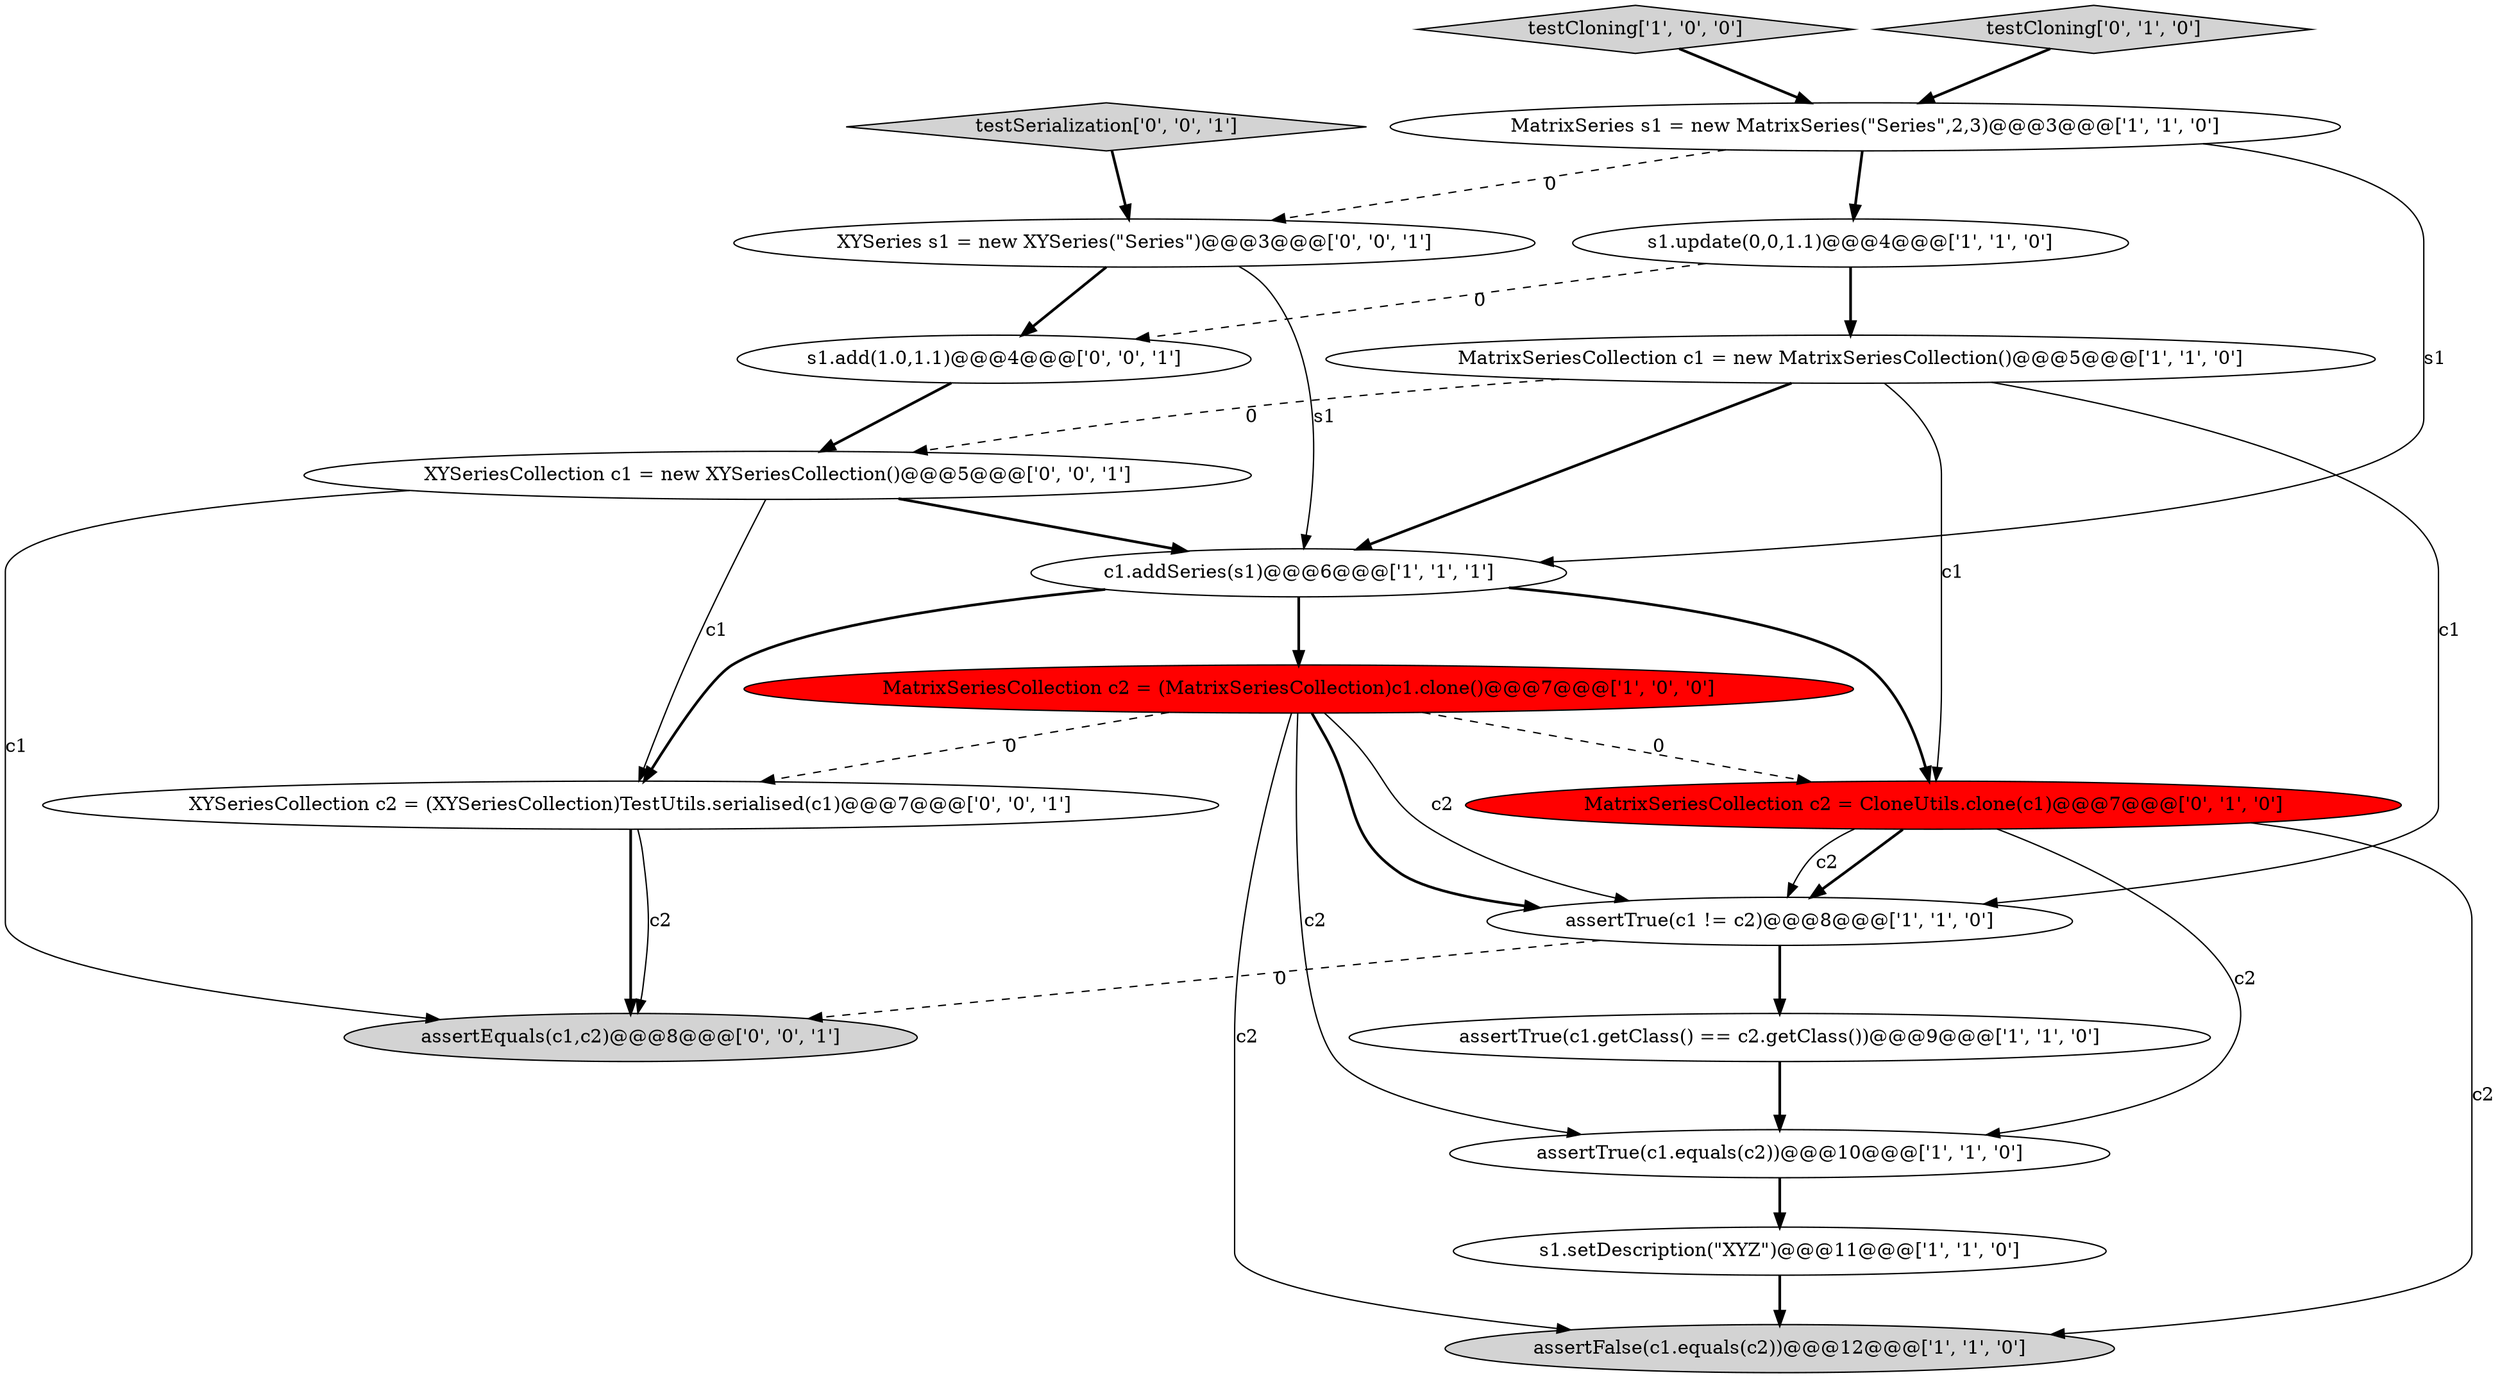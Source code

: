 digraph {
5 [style = filled, label = "MatrixSeriesCollection c2 = (MatrixSeriesCollection)c1.clone()@@@7@@@['1', '0', '0']", fillcolor = red, shape = ellipse image = "AAA1AAABBB1BBB"];
2 [style = filled, label = "MatrixSeriesCollection c1 = new MatrixSeriesCollection()@@@5@@@['1', '1', '0']", fillcolor = white, shape = ellipse image = "AAA0AAABBB1BBB"];
1 [style = filled, label = "testCloning['1', '0', '0']", fillcolor = lightgray, shape = diamond image = "AAA0AAABBB1BBB"];
3 [style = filled, label = "MatrixSeries s1 = new MatrixSeries(\"Series\",2,3)@@@3@@@['1', '1', '0']", fillcolor = white, shape = ellipse image = "AAA0AAABBB1BBB"];
7 [style = filled, label = "assertFalse(c1.equals(c2))@@@12@@@['1', '1', '0']", fillcolor = lightgray, shape = ellipse image = "AAA0AAABBB1BBB"];
14 [style = filled, label = "s1.add(1.0,1.1)@@@4@@@['0', '0', '1']", fillcolor = white, shape = ellipse image = "AAA0AAABBB3BBB"];
0 [style = filled, label = "c1.addSeries(s1)@@@6@@@['1', '1', '1']", fillcolor = white, shape = ellipse image = "AAA0AAABBB1BBB"];
9 [style = filled, label = "assertTrue(c1 != c2)@@@8@@@['1', '1', '0']", fillcolor = white, shape = ellipse image = "AAA0AAABBB1BBB"];
15 [style = filled, label = "testSerialization['0', '0', '1']", fillcolor = lightgray, shape = diamond image = "AAA0AAABBB3BBB"];
11 [style = filled, label = "MatrixSeriesCollection c2 = CloneUtils.clone(c1)@@@7@@@['0', '1', '0']", fillcolor = red, shape = ellipse image = "AAA1AAABBB2BBB"];
12 [style = filled, label = "testCloning['0', '1', '0']", fillcolor = lightgray, shape = diamond image = "AAA0AAABBB2BBB"];
13 [style = filled, label = "XYSeries s1 = new XYSeries(\"Series\")@@@3@@@['0', '0', '1']", fillcolor = white, shape = ellipse image = "AAA0AAABBB3BBB"];
8 [style = filled, label = "assertTrue(c1.equals(c2))@@@10@@@['1', '1', '0']", fillcolor = white, shape = ellipse image = "AAA0AAABBB1BBB"];
4 [style = filled, label = "s1.setDescription(\"XYZ\")@@@11@@@['1', '1', '0']", fillcolor = white, shape = ellipse image = "AAA0AAABBB1BBB"];
18 [style = filled, label = "XYSeriesCollection c2 = (XYSeriesCollection)TestUtils.serialised(c1)@@@7@@@['0', '0', '1']", fillcolor = white, shape = ellipse image = "AAA0AAABBB3BBB"];
17 [style = filled, label = "assertEquals(c1,c2)@@@8@@@['0', '0', '1']", fillcolor = lightgray, shape = ellipse image = "AAA0AAABBB3BBB"];
6 [style = filled, label = "assertTrue(c1.getClass() == c2.getClass())@@@9@@@['1', '1', '0']", fillcolor = white, shape = ellipse image = "AAA0AAABBB1BBB"];
10 [style = filled, label = "s1.update(0,0,1.1)@@@4@@@['1', '1', '0']", fillcolor = white, shape = ellipse image = "AAA0AAABBB1BBB"];
16 [style = filled, label = "XYSeriesCollection c1 = new XYSeriesCollection()@@@5@@@['0', '0', '1']", fillcolor = white, shape = ellipse image = "AAA0AAABBB3BBB"];
14->16 [style = bold, label=""];
16->0 [style = bold, label=""];
15->13 [style = bold, label=""];
5->9 [style = bold, label=""];
2->11 [style = solid, label="c1"];
5->7 [style = solid, label="c2"];
11->7 [style = solid, label="c2"];
1->3 [style = bold, label=""];
18->17 [style = bold, label=""];
0->11 [style = bold, label=""];
5->18 [style = dashed, label="0"];
11->9 [style = bold, label=""];
2->9 [style = solid, label="c1"];
3->13 [style = dashed, label="0"];
4->7 [style = bold, label=""];
9->6 [style = bold, label=""];
16->18 [style = solid, label="c1"];
3->10 [style = bold, label=""];
2->0 [style = bold, label=""];
5->11 [style = dashed, label="0"];
11->9 [style = solid, label="c2"];
2->16 [style = dashed, label="0"];
11->8 [style = solid, label="c2"];
9->17 [style = dashed, label="0"];
6->8 [style = bold, label=""];
5->9 [style = solid, label="c2"];
16->17 [style = solid, label="c1"];
5->8 [style = solid, label="c2"];
0->18 [style = bold, label=""];
3->0 [style = solid, label="s1"];
10->2 [style = bold, label=""];
12->3 [style = bold, label=""];
8->4 [style = bold, label=""];
18->17 [style = solid, label="c2"];
13->14 [style = bold, label=""];
13->0 [style = solid, label="s1"];
10->14 [style = dashed, label="0"];
0->5 [style = bold, label=""];
}
